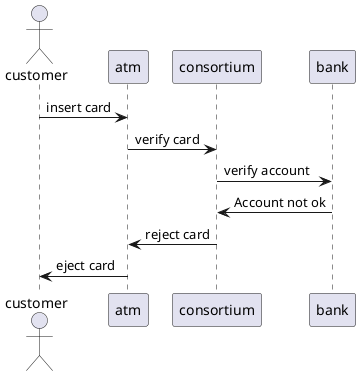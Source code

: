 @@startuml
    actor customer
    participant atm 
    participant consortium 
    participant bank 

    customer -> atm: insert card
    atm -> consortium: verify card
    consortium -> bank: verify account
    bank -> consortium: Account not ok
    consortium -> atm: reject card
    atm -> customer: eject card

@@enduml